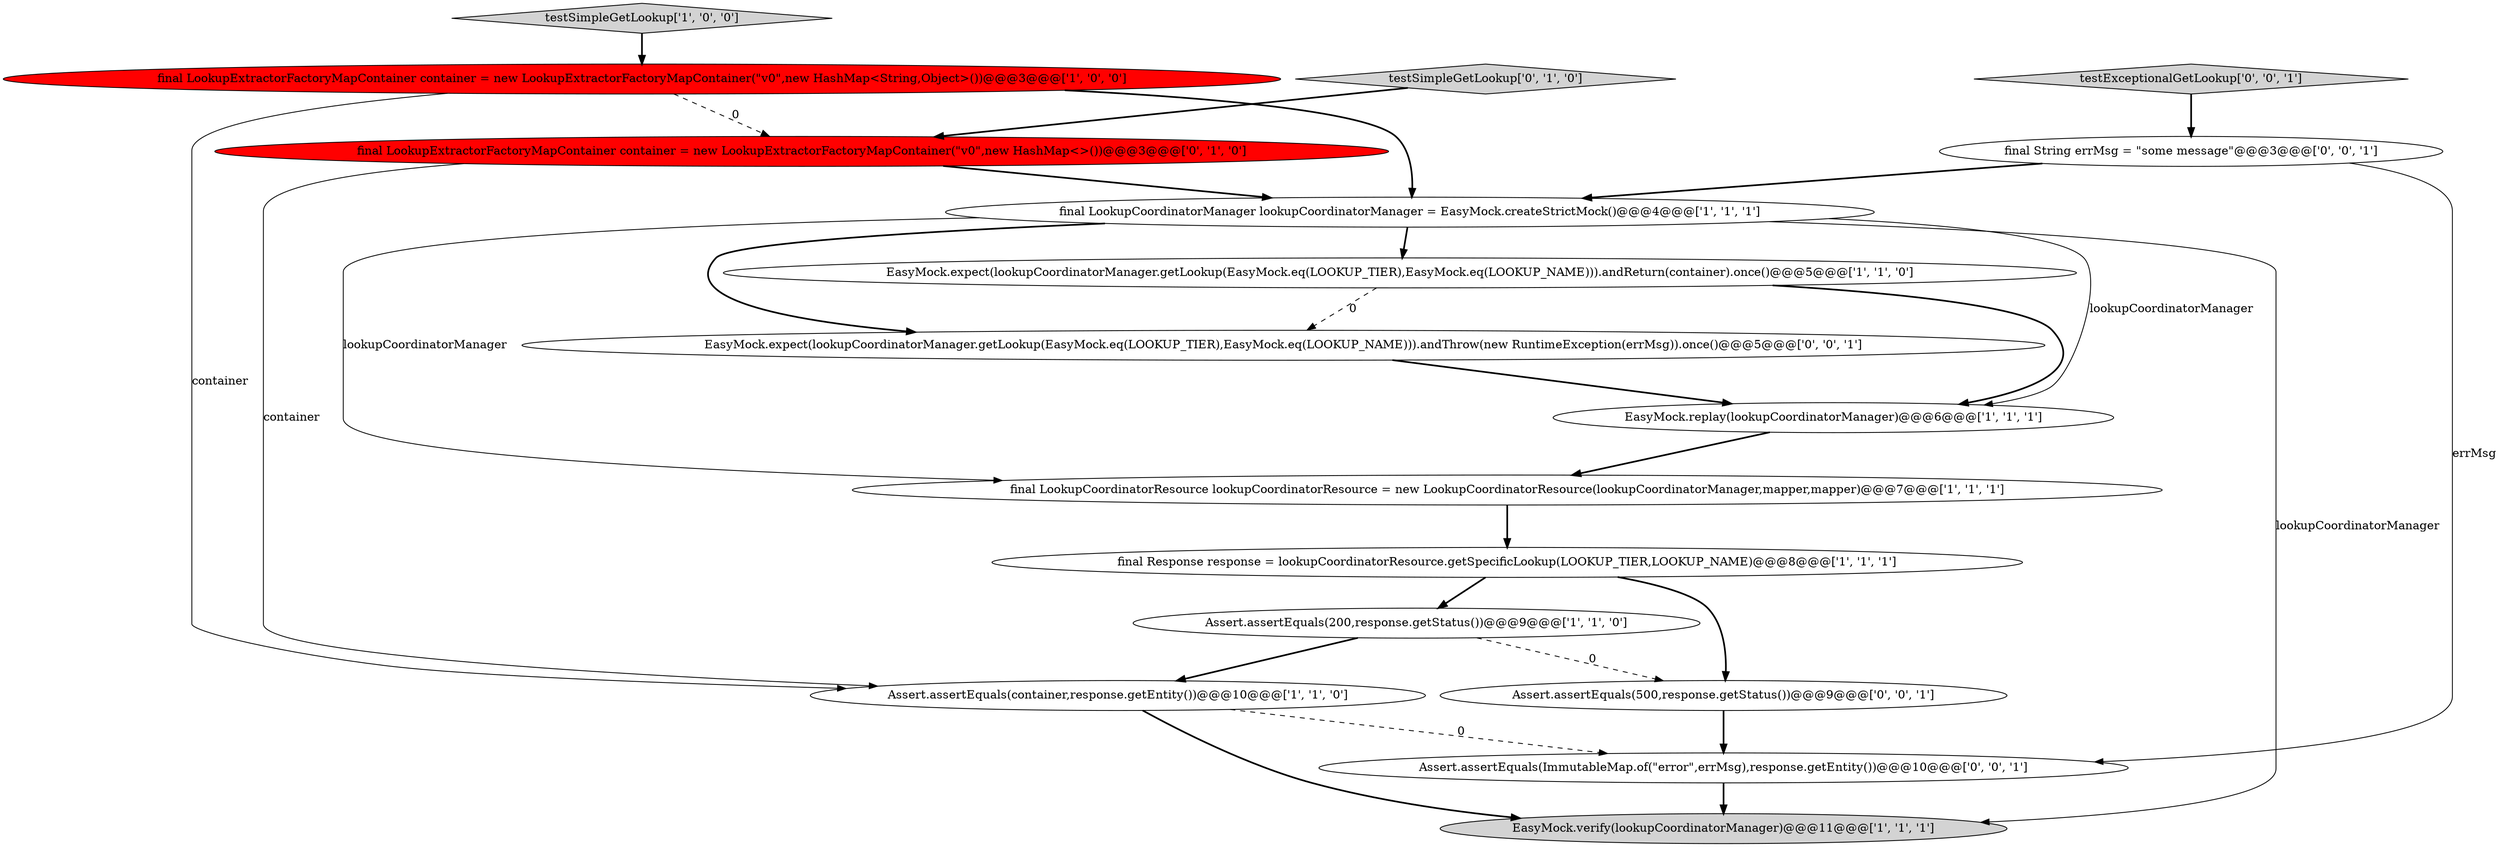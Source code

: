 digraph {
2 [style = filled, label = "Assert.assertEquals(200,response.getStatus())@@@9@@@['1', '1', '0']", fillcolor = white, shape = ellipse image = "AAA0AAABBB1BBB"];
10 [style = filled, label = "final LookupExtractorFactoryMapContainer container = new LookupExtractorFactoryMapContainer(\"v0\",new HashMap<>())@@@3@@@['0', '1', '0']", fillcolor = red, shape = ellipse image = "AAA1AAABBB2BBB"];
3 [style = filled, label = "Assert.assertEquals(container,response.getEntity())@@@10@@@['1', '1', '0']", fillcolor = white, shape = ellipse image = "AAA0AAABBB1BBB"];
16 [style = filled, label = "Assert.assertEquals(ImmutableMap.of(\"error\",errMsg),response.getEntity())@@@10@@@['0', '0', '1']", fillcolor = white, shape = ellipse image = "AAA0AAABBB3BBB"];
4 [style = filled, label = "EasyMock.verify(lookupCoordinatorManager)@@@11@@@['1', '1', '1']", fillcolor = lightgray, shape = ellipse image = "AAA0AAABBB1BBB"];
1 [style = filled, label = "final LookupExtractorFactoryMapContainer container = new LookupExtractorFactoryMapContainer(\"v0\",new HashMap<String,Object>())@@@3@@@['1', '0', '0']", fillcolor = red, shape = ellipse image = "AAA1AAABBB1BBB"];
7 [style = filled, label = "final Response response = lookupCoordinatorResource.getSpecificLookup(LOOKUP_TIER,LOOKUP_NAME)@@@8@@@['1', '1', '1']", fillcolor = white, shape = ellipse image = "AAA0AAABBB1BBB"];
15 [style = filled, label = "Assert.assertEquals(500,response.getStatus())@@@9@@@['0', '0', '1']", fillcolor = white, shape = ellipse image = "AAA0AAABBB3BBB"];
13 [style = filled, label = "final String errMsg = \"some message\"@@@3@@@['0', '0', '1']", fillcolor = white, shape = ellipse image = "AAA0AAABBB3BBB"];
12 [style = filled, label = "EasyMock.expect(lookupCoordinatorManager.getLookup(EasyMock.eq(LOOKUP_TIER),EasyMock.eq(LOOKUP_NAME))).andThrow(new RuntimeException(errMsg)).once()@@@5@@@['0', '0', '1']", fillcolor = white, shape = ellipse image = "AAA0AAABBB3BBB"];
5 [style = filled, label = "EasyMock.expect(lookupCoordinatorManager.getLookup(EasyMock.eq(LOOKUP_TIER),EasyMock.eq(LOOKUP_NAME))).andReturn(container).once()@@@5@@@['1', '1', '0']", fillcolor = white, shape = ellipse image = "AAA0AAABBB1BBB"];
8 [style = filled, label = "final LookupCoordinatorResource lookupCoordinatorResource = new LookupCoordinatorResource(lookupCoordinatorManager,mapper,mapper)@@@7@@@['1', '1', '1']", fillcolor = white, shape = ellipse image = "AAA0AAABBB1BBB"];
14 [style = filled, label = "testExceptionalGetLookup['0', '0', '1']", fillcolor = lightgray, shape = diamond image = "AAA0AAABBB3BBB"];
0 [style = filled, label = "testSimpleGetLookup['1', '0', '0']", fillcolor = lightgray, shape = diamond image = "AAA0AAABBB1BBB"];
9 [style = filled, label = "final LookupCoordinatorManager lookupCoordinatorManager = EasyMock.createStrictMock()@@@4@@@['1', '1', '1']", fillcolor = white, shape = ellipse image = "AAA0AAABBB1BBB"];
11 [style = filled, label = "testSimpleGetLookup['0', '1', '0']", fillcolor = lightgray, shape = diamond image = "AAA0AAABBB2BBB"];
6 [style = filled, label = "EasyMock.replay(lookupCoordinatorManager)@@@6@@@['1', '1', '1']", fillcolor = white, shape = ellipse image = "AAA0AAABBB1BBB"];
9->6 [style = solid, label="lookupCoordinatorManager"];
5->12 [style = dashed, label="0"];
2->3 [style = bold, label=""];
1->10 [style = dashed, label="0"];
15->16 [style = bold, label=""];
12->6 [style = bold, label=""];
3->4 [style = bold, label=""];
9->4 [style = solid, label="lookupCoordinatorManager"];
1->9 [style = bold, label=""];
8->7 [style = bold, label=""];
1->3 [style = solid, label="container"];
2->15 [style = dashed, label="0"];
5->6 [style = bold, label=""];
11->10 [style = bold, label=""];
7->2 [style = bold, label=""];
0->1 [style = bold, label=""];
9->8 [style = solid, label="lookupCoordinatorManager"];
6->8 [style = bold, label=""];
10->3 [style = solid, label="container"];
9->5 [style = bold, label=""];
7->15 [style = bold, label=""];
13->16 [style = solid, label="errMsg"];
10->9 [style = bold, label=""];
13->9 [style = bold, label=""];
9->12 [style = bold, label=""];
14->13 [style = bold, label=""];
16->4 [style = bold, label=""];
3->16 [style = dashed, label="0"];
}
